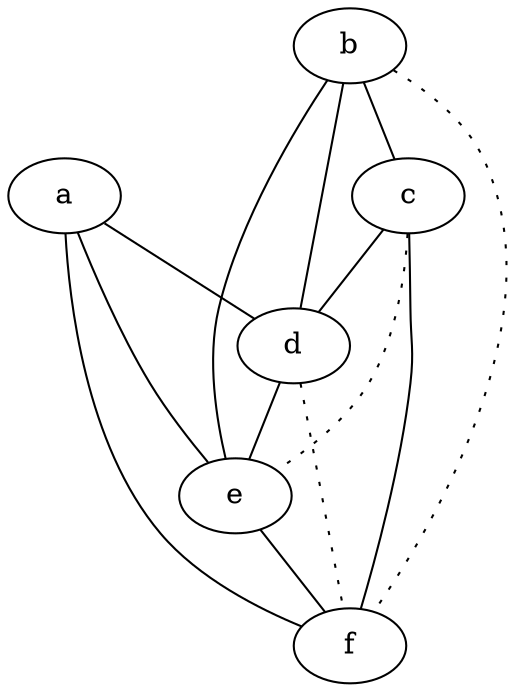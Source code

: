 graph {
a -- d;
a -- e;
a -- f;
b -- c;
b -- d;
b -- e;
b -- f [style=dotted];
c -- d;
c -- e [style=dotted];
c -- f;
d -- e;
d -- f [style=dotted];
e -- f;
}
